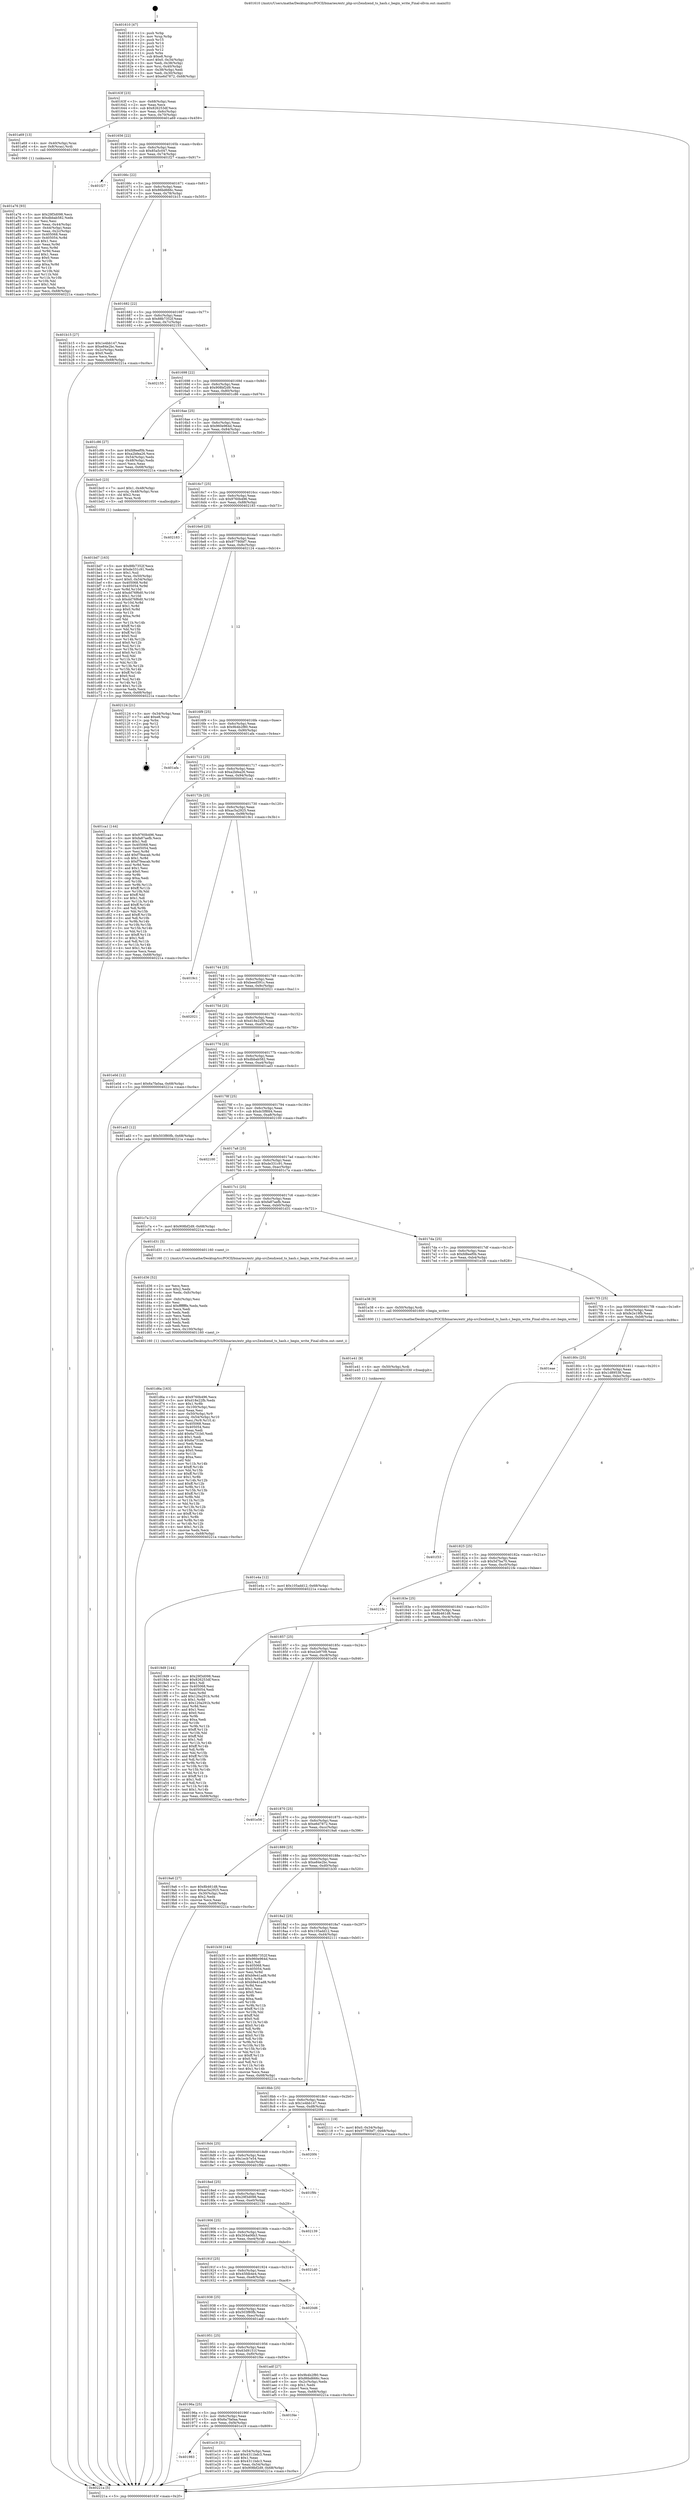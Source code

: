 digraph "0x401610" {
  label = "0x401610 (/mnt/c/Users/mathe/Desktop/tcc/POCII/binaries/extr_php-srcZendzend_ts_hash.c_begin_write_Final-ollvm.out::main(0))"
  labelloc = "t"
  node[shape=record]

  Entry [label="",width=0.3,height=0.3,shape=circle,fillcolor=black,style=filled]
  "0x40163f" [label="{
     0x40163f [23]\l
     | [instrs]\l
     &nbsp;&nbsp;0x40163f \<+3\>: mov -0x68(%rbp),%eax\l
     &nbsp;&nbsp;0x401642 \<+2\>: mov %eax,%ecx\l
     &nbsp;&nbsp;0x401644 \<+6\>: sub $0x826253df,%ecx\l
     &nbsp;&nbsp;0x40164a \<+3\>: mov %eax,-0x6c(%rbp)\l
     &nbsp;&nbsp;0x40164d \<+3\>: mov %ecx,-0x70(%rbp)\l
     &nbsp;&nbsp;0x401650 \<+6\>: je 0000000000401a69 \<main+0x459\>\l
  }"]
  "0x401a69" [label="{
     0x401a69 [13]\l
     | [instrs]\l
     &nbsp;&nbsp;0x401a69 \<+4\>: mov -0x40(%rbp),%rax\l
     &nbsp;&nbsp;0x401a6d \<+4\>: mov 0x8(%rax),%rdi\l
     &nbsp;&nbsp;0x401a71 \<+5\>: call 0000000000401060 \<atoi@plt\>\l
     | [calls]\l
     &nbsp;&nbsp;0x401060 \{1\} (unknown)\l
  }"]
  "0x401656" [label="{
     0x401656 [22]\l
     | [instrs]\l
     &nbsp;&nbsp;0x401656 \<+5\>: jmp 000000000040165b \<main+0x4b\>\l
     &nbsp;&nbsp;0x40165b \<+3\>: mov -0x6c(%rbp),%eax\l
     &nbsp;&nbsp;0x40165e \<+5\>: sub $0x85a5c047,%eax\l
     &nbsp;&nbsp;0x401663 \<+3\>: mov %eax,-0x74(%rbp)\l
     &nbsp;&nbsp;0x401666 \<+6\>: je 0000000000401f27 \<main+0x917\>\l
  }"]
  Exit [label="",width=0.3,height=0.3,shape=circle,fillcolor=black,style=filled,peripheries=2]
  "0x401f27" [label="{
     0x401f27\l
  }", style=dashed]
  "0x40166c" [label="{
     0x40166c [22]\l
     | [instrs]\l
     &nbsp;&nbsp;0x40166c \<+5\>: jmp 0000000000401671 \<main+0x61\>\l
     &nbsp;&nbsp;0x401671 \<+3\>: mov -0x6c(%rbp),%eax\l
     &nbsp;&nbsp;0x401674 \<+5\>: sub $0x86bd666c,%eax\l
     &nbsp;&nbsp;0x401679 \<+3\>: mov %eax,-0x78(%rbp)\l
     &nbsp;&nbsp;0x40167c \<+6\>: je 0000000000401b15 \<main+0x505\>\l
  }"]
  "0x401e4a" [label="{
     0x401e4a [12]\l
     | [instrs]\l
     &nbsp;&nbsp;0x401e4a \<+7\>: movl $0x105add12,-0x68(%rbp)\l
     &nbsp;&nbsp;0x401e51 \<+5\>: jmp 000000000040221a \<main+0xc0a\>\l
  }"]
  "0x401b15" [label="{
     0x401b15 [27]\l
     | [instrs]\l
     &nbsp;&nbsp;0x401b15 \<+5\>: mov $0x1e4bb147,%eax\l
     &nbsp;&nbsp;0x401b1a \<+5\>: mov $0xe84e2bc,%ecx\l
     &nbsp;&nbsp;0x401b1f \<+3\>: mov -0x2c(%rbp),%edx\l
     &nbsp;&nbsp;0x401b22 \<+3\>: cmp $0x0,%edx\l
     &nbsp;&nbsp;0x401b25 \<+3\>: cmove %ecx,%eax\l
     &nbsp;&nbsp;0x401b28 \<+3\>: mov %eax,-0x68(%rbp)\l
     &nbsp;&nbsp;0x401b2b \<+5\>: jmp 000000000040221a \<main+0xc0a\>\l
  }"]
  "0x401682" [label="{
     0x401682 [22]\l
     | [instrs]\l
     &nbsp;&nbsp;0x401682 \<+5\>: jmp 0000000000401687 \<main+0x77\>\l
     &nbsp;&nbsp;0x401687 \<+3\>: mov -0x6c(%rbp),%eax\l
     &nbsp;&nbsp;0x40168a \<+5\>: sub $0x88b7352f,%eax\l
     &nbsp;&nbsp;0x40168f \<+3\>: mov %eax,-0x7c(%rbp)\l
     &nbsp;&nbsp;0x401692 \<+6\>: je 0000000000402155 \<main+0xb45\>\l
  }"]
  "0x401e41" [label="{
     0x401e41 [9]\l
     | [instrs]\l
     &nbsp;&nbsp;0x401e41 \<+4\>: mov -0x50(%rbp),%rdi\l
     &nbsp;&nbsp;0x401e45 \<+5\>: call 0000000000401030 \<free@plt\>\l
     | [calls]\l
     &nbsp;&nbsp;0x401030 \{1\} (unknown)\l
  }"]
  "0x402155" [label="{
     0x402155\l
  }", style=dashed]
  "0x401698" [label="{
     0x401698 [22]\l
     | [instrs]\l
     &nbsp;&nbsp;0x401698 \<+5\>: jmp 000000000040169d \<main+0x8d\>\l
     &nbsp;&nbsp;0x40169d \<+3\>: mov -0x6c(%rbp),%eax\l
     &nbsp;&nbsp;0x4016a0 \<+5\>: sub $0x908bf2d9,%eax\l
     &nbsp;&nbsp;0x4016a5 \<+3\>: mov %eax,-0x80(%rbp)\l
     &nbsp;&nbsp;0x4016a8 \<+6\>: je 0000000000401c86 \<main+0x676\>\l
  }"]
  "0x401983" [label="{
     0x401983\l
  }", style=dashed]
  "0x401c86" [label="{
     0x401c86 [27]\l
     | [instrs]\l
     &nbsp;&nbsp;0x401c86 \<+5\>: mov $0xfd8eef0b,%eax\l
     &nbsp;&nbsp;0x401c8b \<+5\>: mov $0xa2bfea26,%ecx\l
     &nbsp;&nbsp;0x401c90 \<+3\>: mov -0x54(%rbp),%edx\l
     &nbsp;&nbsp;0x401c93 \<+3\>: cmp -0x48(%rbp),%edx\l
     &nbsp;&nbsp;0x401c96 \<+3\>: cmovl %ecx,%eax\l
     &nbsp;&nbsp;0x401c99 \<+3\>: mov %eax,-0x68(%rbp)\l
     &nbsp;&nbsp;0x401c9c \<+5\>: jmp 000000000040221a \<main+0xc0a\>\l
  }"]
  "0x4016ae" [label="{
     0x4016ae [25]\l
     | [instrs]\l
     &nbsp;&nbsp;0x4016ae \<+5\>: jmp 00000000004016b3 \<main+0xa3\>\l
     &nbsp;&nbsp;0x4016b3 \<+3\>: mov -0x6c(%rbp),%eax\l
     &nbsp;&nbsp;0x4016b6 \<+5\>: sub $0x960e964d,%eax\l
     &nbsp;&nbsp;0x4016bb \<+6\>: mov %eax,-0x84(%rbp)\l
     &nbsp;&nbsp;0x4016c1 \<+6\>: je 0000000000401bc0 \<main+0x5b0\>\l
  }"]
  "0x401e19" [label="{
     0x401e19 [31]\l
     | [instrs]\l
     &nbsp;&nbsp;0x401e19 \<+3\>: mov -0x54(%rbp),%eax\l
     &nbsp;&nbsp;0x401e1c \<+5\>: add $0x4311bdc3,%eax\l
     &nbsp;&nbsp;0x401e21 \<+3\>: add $0x1,%eax\l
     &nbsp;&nbsp;0x401e24 \<+5\>: sub $0x4311bdc3,%eax\l
     &nbsp;&nbsp;0x401e29 \<+3\>: mov %eax,-0x54(%rbp)\l
     &nbsp;&nbsp;0x401e2c \<+7\>: movl $0x908bf2d9,-0x68(%rbp)\l
     &nbsp;&nbsp;0x401e33 \<+5\>: jmp 000000000040221a \<main+0xc0a\>\l
  }"]
  "0x401bc0" [label="{
     0x401bc0 [23]\l
     | [instrs]\l
     &nbsp;&nbsp;0x401bc0 \<+7\>: movl $0x1,-0x48(%rbp)\l
     &nbsp;&nbsp;0x401bc7 \<+4\>: movslq -0x48(%rbp),%rax\l
     &nbsp;&nbsp;0x401bcb \<+4\>: shl $0x2,%rax\l
     &nbsp;&nbsp;0x401bcf \<+3\>: mov %rax,%rdi\l
     &nbsp;&nbsp;0x401bd2 \<+5\>: call 0000000000401050 \<malloc@plt\>\l
     | [calls]\l
     &nbsp;&nbsp;0x401050 \{1\} (unknown)\l
  }"]
  "0x4016c7" [label="{
     0x4016c7 [25]\l
     | [instrs]\l
     &nbsp;&nbsp;0x4016c7 \<+5\>: jmp 00000000004016cc \<main+0xbc\>\l
     &nbsp;&nbsp;0x4016cc \<+3\>: mov -0x6c(%rbp),%eax\l
     &nbsp;&nbsp;0x4016cf \<+5\>: sub $0x9760b496,%eax\l
     &nbsp;&nbsp;0x4016d4 \<+6\>: mov %eax,-0x88(%rbp)\l
     &nbsp;&nbsp;0x4016da \<+6\>: je 0000000000402183 \<main+0xb73\>\l
  }"]
  "0x40196a" [label="{
     0x40196a [25]\l
     | [instrs]\l
     &nbsp;&nbsp;0x40196a \<+5\>: jmp 000000000040196f \<main+0x35f\>\l
     &nbsp;&nbsp;0x40196f \<+3\>: mov -0x6c(%rbp),%eax\l
     &nbsp;&nbsp;0x401972 \<+5\>: sub $0x6a7fa0aa,%eax\l
     &nbsp;&nbsp;0x401977 \<+6\>: mov %eax,-0xf4(%rbp)\l
     &nbsp;&nbsp;0x40197d \<+6\>: je 0000000000401e19 \<main+0x809\>\l
  }"]
  "0x402183" [label="{
     0x402183\l
  }", style=dashed]
  "0x4016e0" [label="{
     0x4016e0 [25]\l
     | [instrs]\l
     &nbsp;&nbsp;0x4016e0 \<+5\>: jmp 00000000004016e5 \<main+0xd5\>\l
     &nbsp;&nbsp;0x4016e5 \<+3\>: mov -0x6c(%rbp),%eax\l
     &nbsp;&nbsp;0x4016e8 \<+5\>: sub $0x97780bf7,%eax\l
     &nbsp;&nbsp;0x4016ed \<+6\>: mov %eax,-0x8c(%rbp)\l
     &nbsp;&nbsp;0x4016f3 \<+6\>: je 0000000000402124 \<main+0xb14\>\l
  }"]
  "0x401f4e" [label="{
     0x401f4e\l
  }", style=dashed]
  "0x402124" [label="{
     0x402124 [21]\l
     | [instrs]\l
     &nbsp;&nbsp;0x402124 \<+3\>: mov -0x34(%rbp),%eax\l
     &nbsp;&nbsp;0x402127 \<+7\>: add $0xe8,%rsp\l
     &nbsp;&nbsp;0x40212e \<+1\>: pop %rbx\l
     &nbsp;&nbsp;0x40212f \<+2\>: pop %r12\l
     &nbsp;&nbsp;0x402131 \<+2\>: pop %r13\l
     &nbsp;&nbsp;0x402133 \<+2\>: pop %r14\l
     &nbsp;&nbsp;0x402135 \<+2\>: pop %r15\l
     &nbsp;&nbsp;0x402137 \<+1\>: pop %rbp\l
     &nbsp;&nbsp;0x402138 \<+1\>: ret\l
  }"]
  "0x4016f9" [label="{
     0x4016f9 [25]\l
     | [instrs]\l
     &nbsp;&nbsp;0x4016f9 \<+5\>: jmp 00000000004016fe \<main+0xee\>\l
     &nbsp;&nbsp;0x4016fe \<+3\>: mov -0x6c(%rbp),%eax\l
     &nbsp;&nbsp;0x401701 \<+5\>: sub $0x9b4b2f80,%eax\l
     &nbsp;&nbsp;0x401706 \<+6\>: mov %eax,-0x90(%rbp)\l
     &nbsp;&nbsp;0x40170c \<+6\>: je 0000000000401afa \<main+0x4ea\>\l
  }"]
  "0x401d6a" [label="{
     0x401d6a [163]\l
     | [instrs]\l
     &nbsp;&nbsp;0x401d6a \<+5\>: mov $0x9760b496,%ecx\l
     &nbsp;&nbsp;0x401d6f \<+5\>: mov $0xd18e22fb,%edx\l
     &nbsp;&nbsp;0x401d74 \<+3\>: mov $0x1,%r8b\l
     &nbsp;&nbsp;0x401d77 \<+6\>: mov -0x100(%rbp),%esi\l
     &nbsp;&nbsp;0x401d7d \<+3\>: imul %eax,%esi\l
     &nbsp;&nbsp;0x401d80 \<+4\>: mov -0x50(%rbp),%r9\l
     &nbsp;&nbsp;0x401d84 \<+4\>: movslq -0x54(%rbp),%r10\l
     &nbsp;&nbsp;0x401d88 \<+4\>: mov %esi,(%r9,%r10,4)\l
     &nbsp;&nbsp;0x401d8c \<+7\>: mov 0x405068,%eax\l
     &nbsp;&nbsp;0x401d93 \<+7\>: mov 0x405054,%esi\l
     &nbsp;&nbsp;0x401d9a \<+2\>: mov %eax,%edi\l
     &nbsp;&nbsp;0x401d9c \<+6\>: add $0x6a731b0,%edi\l
     &nbsp;&nbsp;0x401da2 \<+3\>: sub $0x1,%edi\l
     &nbsp;&nbsp;0x401da5 \<+6\>: sub $0x6a731b0,%edi\l
     &nbsp;&nbsp;0x401dab \<+3\>: imul %edi,%eax\l
     &nbsp;&nbsp;0x401dae \<+3\>: and $0x1,%eax\l
     &nbsp;&nbsp;0x401db1 \<+3\>: cmp $0x0,%eax\l
     &nbsp;&nbsp;0x401db4 \<+4\>: sete %r11b\l
     &nbsp;&nbsp;0x401db8 \<+3\>: cmp $0xa,%esi\l
     &nbsp;&nbsp;0x401dbb \<+3\>: setl %bl\l
     &nbsp;&nbsp;0x401dbe \<+3\>: mov %r11b,%r14b\l
     &nbsp;&nbsp;0x401dc1 \<+4\>: xor $0xff,%r14b\l
     &nbsp;&nbsp;0x401dc5 \<+3\>: mov %bl,%r15b\l
     &nbsp;&nbsp;0x401dc8 \<+4\>: xor $0xff,%r15b\l
     &nbsp;&nbsp;0x401dcc \<+4\>: xor $0x1,%r8b\l
     &nbsp;&nbsp;0x401dd0 \<+3\>: mov %r14b,%r12b\l
     &nbsp;&nbsp;0x401dd3 \<+4\>: and $0xff,%r12b\l
     &nbsp;&nbsp;0x401dd7 \<+3\>: and %r8b,%r11b\l
     &nbsp;&nbsp;0x401dda \<+3\>: mov %r15b,%r13b\l
     &nbsp;&nbsp;0x401ddd \<+4\>: and $0xff,%r13b\l
     &nbsp;&nbsp;0x401de1 \<+3\>: and %r8b,%bl\l
     &nbsp;&nbsp;0x401de4 \<+3\>: or %r11b,%r12b\l
     &nbsp;&nbsp;0x401de7 \<+3\>: or %bl,%r13b\l
     &nbsp;&nbsp;0x401dea \<+3\>: xor %r13b,%r12b\l
     &nbsp;&nbsp;0x401ded \<+3\>: or %r15b,%r14b\l
     &nbsp;&nbsp;0x401df0 \<+4\>: xor $0xff,%r14b\l
     &nbsp;&nbsp;0x401df4 \<+4\>: or $0x1,%r8b\l
     &nbsp;&nbsp;0x401df8 \<+3\>: and %r8b,%r14b\l
     &nbsp;&nbsp;0x401dfb \<+3\>: or %r14b,%r12b\l
     &nbsp;&nbsp;0x401dfe \<+4\>: test $0x1,%r12b\l
     &nbsp;&nbsp;0x401e02 \<+3\>: cmovne %edx,%ecx\l
     &nbsp;&nbsp;0x401e05 \<+3\>: mov %ecx,-0x68(%rbp)\l
     &nbsp;&nbsp;0x401e08 \<+5\>: jmp 000000000040221a \<main+0xc0a\>\l
  }"]
  "0x401afa" [label="{
     0x401afa\l
  }", style=dashed]
  "0x401712" [label="{
     0x401712 [25]\l
     | [instrs]\l
     &nbsp;&nbsp;0x401712 \<+5\>: jmp 0000000000401717 \<main+0x107\>\l
     &nbsp;&nbsp;0x401717 \<+3\>: mov -0x6c(%rbp),%eax\l
     &nbsp;&nbsp;0x40171a \<+5\>: sub $0xa2bfea26,%eax\l
     &nbsp;&nbsp;0x40171f \<+6\>: mov %eax,-0x94(%rbp)\l
     &nbsp;&nbsp;0x401725 \<+6\>: je 0000000000401ca1 \<main+0x691\>\l
  }"]
  "0x401d36" [label="{
     0x401d36 [52]\l
     | [instrs]\l
     &nbsp;&nbsp;0x401d36 \<+2\>: xor %ecx,%ecx\l
     &nbsp;&nbsp;0x401d38 \<+5\>: mov $0x2,%edx\l
     &nbsp;&nbsp;0x401d3d \<+6\>: mov %edx,-0xfc(%rbp)\l
     &nbsp;&nbsp;0x401d43 \<+1\>: cltd\l
     &nbsp;&nbsp;0x401d44 \<+6\>: mov -0xfc(%rbp),%esi\l
     &nbsp;&nbsp;0x401d4a \<+2\>: idiv %esi\l
     &nbsp;&nbsp;0x401d4c \<+6\>: imul $0xfffffffe,%edx,%edx\l
     &nbsp;&nbsp;0x401d52 \<+2\>: mov %ecx,%edi\l
     &nbsp;&nbsp;0x401d54 \<+2\>: sub %edx,%edi\l
     &nbsp;&nbsp;0x401d56 \<+2\>: mov %ecx,%edx\l
     &nbsp;&nbsp;0x401d58 \<+3\>: sub $0x1,%edx\l
     &nbsp;&nbsp;0x401d5b \<+2\>: add %edx,%edi\l
     &nbsp;&nbsp;0x401d5d \<+2\>: sub %edi,%ecx\l
     &nbsp;&nbsp;0x401d5f \<+6\>: mov %ecx,-0x100(%rbp)\l
     &nbsp;&nbsp;0x401d65 \<+5\>: call 0000000000401160 \<next_i\>\l
     | [calls]\l
     &nbsp;&nbsp;0x401160 \{1\} (/mnt/c/Users/mathe/Desktop/tcc/POCII/binaries/extr_php-srcZendzend_ts_hash.c_begin_write_Final-ollvm.out::next_i)\l
  }"]
  "0x401ca1" [label="{
     0x401ca1 [144]\l
     | [instrs]\l
     &nbsp;&nbsp;0x401ca1 \<+5\>: mov $0x9760b496,%eax\l
     &nbsp;&nbsp;0x401ca6 \<+5\>: mov $0xfa87aefb,%ecx\l
     &nbsp;&nbsp;0x401cab \<+2\>: mov $0x1,%dl\l
     &nbsp;&nbsp;0x401cad \<+7\>: mov 0x405068,%esi\l
     &nbsp;&nbsp;0x401cb4 \<+7\>: mov 0x405054,%edi\l
     &nbsp;&nbsp;0x401cbb \<+3\>: mov %esi,%r8d\l
     &nbsp;&nbsp;0x401cbe \<+7\>: add $0xf7feacab,%r8d\l
     &nbsp;&nbsp;0x401cc5 \<+4\>: sub $0x1,%r8d\l
     &nbsp;&nbsp;0x401cc9 \<+7\>: sub $0xf7feacab,%r8d\l
     &nbsp;&nbsp;0x401cd0 \<+4\>: imul %r8d,%esi\l
     &nbsp;&nbsp;0x401cd4 \<+3\>: and $0x1,%esi\l
     &nbsp;&nbsp;0x401cd7 \<+3\>: cmp $0x0,%esi\l
     &nbsp;&nbsp;0x401cda \<+4\>: sete %r9b\l
     &nbsp;&nbsp;0x401cde \<+3\>: cmp $0xa,%edi\l
     &nbsp;&nbsp;0x401ce1 \<+4\>: setl %r10b\l
     &nbsp;&nbsp;0x401ce5 \<+3\>: mov %r9b,%r11b\l
     &nbsp;&nbsp;0x401ce8 \<+4\>: xor $0xff,%r11b\l
     &nbsp;&nbsp;0x401cec \<+3\>: mov %r10b,%bl\l
     &nbsp;&nbsp;0x401cef \<+3\>: xor $0xff,%bl\l
     &nbsp;&nbsp;0x401cf2 \<+3\>: xor $0x1,%dl\l
     &nbsp;&nbsp;0x401cf5 \<+3\>: mov %r11b,%r14b\l
     &nbsp;&nbsp;0x401cf8 \<+4\>: and $0xff,%r14b\l
     &nbsp;&nbsp;0x401cfc \<+3\>: and %dl,%r9b\l
     &nbsp;&nbsp;0x401cff \<+3\>: mov %bl,%r15b\l
     &nbsp;&nbsp;0x401d02 \<+4\>: and $0xff,%r15b\l
     &nbsp;&nbsp;0x401d06 \<+3\>: and %dl,%r10b\l
     &nbsp;&nbsp;0x401d09 \<+3\>: or %r9b,%r14b\l
     &nbsp;&nbsp;0x401d0c \<+3\>: or %r10b,%r15b\l
     &nbsp;&nbsp;0x401d0f \<+3\>: xor %r15b,%r14b\l
     &nbsp;&nbsp;0x401d12 \<+3\>: or %bl,%r11b\l
     &nbsp;&nbsp;0x401d15 \<+4\>: xor $0xff,%r11b\l
     &nbsp;&nbsp;0x401d19 \<+3\>: or $0x1,%dl\l
     &nbsp;&nbsp;0x401d1c \<+3\>: and %dl,%r11b\l
     &nbsp;&nbsp;0x401d1f \<+3\>: or %r11b,%r14b\l
     &nbsp;&nbsp;0x401d22 \<+4\>: test $0x1,%r14b\l
     &nbsp;&nbsp;0x401d26 \<+3\>: cmovne %ecx,%eax\l
     &nbsp;&nbsp;0x401d29 \<+3\>: mov %eax,-0x68(%rbp)\l
     &nbsp;&nbsp;0x401d2c \<+5\>: jmp 000000000040221a \<main+0xc0a\>\l
  }"]
  "0x40172b" [label="{
     0x40172b [25]\l
     | [instrs]\l
     &nbsp;&nbsp;0x40172b \<+5\>: jmp 0000000000401730 \<main+0x120\>\l
     &nbsp;&nbsp;0x401730 \<+3\>: mov -0x6c(%rbp),%eax\l
     &nbsp;&nbsp;0x401733 \<+5\>: sub $0xac5a2925,%eax\l
     &nbsp;&nbsp;0x401738 \<+6\>: mov %eax,-0x98(%rbp)\l
     &nbsp;&nbsp;0x40173e \<+6\>: je 00000000004019c1 \<main+0x3b1\>\l
  }"]
  "0x401bd7" [label="{
     0x401bd7 [163]\l
     | [instrs]\l
     &nbsp;&nbsp;0x401bd7 \<+5\>: mov $0x88b7352f,%ecx\l
     &nbsp;&nbsp;0x401bdc \<+5\>: mov $0xde331c91,%edx\l
     &nbsp;&nbsp;0x401be1 \<+3\>: mov $0x1,%sil\l
     &nbsp;&nbsp;0x401be4 \<+4\>: mov %rax,-0x50(%rbp)\l
     &nbsp;&nbsp;0x401be8 \<+7\>: movl $0x0,-0x54(%rbp)\l
     &nbsp;&nbsp;0x401bef \<+8\>: mov 0x405068,%r8d\l
     &nbsp;&nbsp;0x401bf7 \<+8\>: mov 0x405054,%r9d\l
     &nbsp;&nbsp;0x401bff \<+3\>: mov %r8d,%r10d\l
     &nbsp;&nbsp;0x401c02 \<+7\>: add $0xdd76f6d0,%r10d\l
     &nbsp;&nbsp;0x401c09 \<+4\>: sub $0x1,%r10d\l
     &nbsp;&nbsp;0x401c0d \<+7\>: sub $0xdd76f6d0,%r10d\l
     &nbsp;&nbsp;0x401c14 \<+4\>: imul %r10d,%r8d\l
     &nbsp;&nbsp;0x401c18 \<+4\>: and $0x1,%r8d\l
     &nbsp;&nbsp;0x401c1c \<+4\>: cmp $0x0,%r8d\l
     &nbsp;&nbsp;0x401c20 \<+4\>: sete %r11b\l
     &nbsp;&nbsp;0x401c24 \<+4\>: cmp $0xa,%r9d\l
     &nbsp;&nbsp;0x401c28 \<+3\>: setl %bl\l
     &nbsp;&nbsp;0x401c2b \<+3\>: mov %r11b,%r14b\l
     &nbsp;&nbsp;0x401c2e \<+4\>: xor $0xff,%r14b\l
     &nbsp;&nbsp;0x401c32 \<+3\>: mov %bl,%r15b\l
     &nbsp;&nbsp;0x401c35 \<+4\>: xor $0xff,%r15b\l
     &nbsp;&nbsp;0x401c39 \<+4\>: xor $0x0,%sil\l
     &nbsp;&nbsp;0x401c3d \<+3\>: mov %r14b,%r12b\l
     &nbsp;&nbsp;0x401c40 \<+4\>: and $0x0,%r12b\l
     &nbsp;&nbsp;0x401c44 \<+3\>: and %sil,%r11b\l
     &nbsp;&nbsp;0x401c47 \<+3\>: mov %r15b,%r13b\l
     &nbsp;&nbsp;0x401c4a \<+4\>: and $0x0,%r13b\l
     &nbsp;&nbsp;0x401c4e \<+3\>: and %sil,%bl\l
     &nbsp;&nbsp;0x401c51 \<+3\>: or %r11b,%r12b\l
     &nbsp;&nbsp;0x401c54 \<+3\>: or %bl,%r13b\l
     &nbsp;&nbsp;0x401c57 \<+3\>: xor %r13b,%r12b\l
     &nbsp;&nbsp;0x401c5a \<+3\>: or %r15b,%r14b\l
     &nbsp;&nbsp;0x401c5d \<+4\>: xor $0xff,%r14b\l
     &nbsp;&nbsp;0x401c61 \<+4\>: or $0x0,%sil\l
     &nbsp;&nbsp;0x401c65 \<+3\>: and %sil,%r14b\l
     &nbsp;&nbsp;0x401c68 \<+3\>: or %r14b,%r12b\l
     &nbsp;&nbsp;0x401c6b \<+4\>: test $0x1,%r12b\l
     &nbsp;&nbsp;0x401c6f \<+3\>: cmovne %edx,%ecx\l
     &nbsp;&nbsp;0x401c72 \<+3\>: mov %ecx,-0x68(%rbp)\l
     &nbsp;&nbsp;0x401c75 \<+5\>: jmp 000000000040221a \<main+0xc0a\>\l
  }"]
  "0x4019c1" [label="{
     0x4019c1\l
  }", style=dashed]
  "0x401744" [label="{
     0x401744 [25]\l
     | [instrs]\l
     &nbsp;&nbsp;0x401744 \<+5\>: jmp 0000000000401749 \<main+0x139\>\l
     &nbsp;&nbsp;0x401749 \<+3\>: mov -0x6c(%rbp),%eax\l
     &nbsp;&nbsp;0x40174c \<+5\>: sub $0xbeed591c,%eax\l
     &nbsp;&nbsp;0x401751 \<+6\>: mov %eax,-0x9c(%rbp)\l
     &nbsp;&nbsp;0x401757 \<+6\>: je 0000000000402021 \<main+0xa11\>\l
  }"]
  "0x401951" [label="{
     0x401951 [25]\l
     | [instrs]\l
     &nbsp;&nbsp;0x401951 \<+5\>: jmp 0000000000401956 \<main+0x346\>\l
     &nbsp;&nbsp;0x401956 \<+3\>: mov -0x6c(%rbp),%eax\l
     &nbsp;&nbsp;0x401959 \<+5\>: sub $0x63d9151f,%eax\l
     &nbsp;&nbsp;0x40195e \<+6\>: mov %eax,-0xf0(%rbp)\l
     &nbsp;&nbsp;0x401964 \<+6\>: je 0000000000401f4e \<main+0x93e\>\l
  }"]
  "0x402021" [label="{
     0x402021\l
  }", style=dashed]
  "0x40175d" [label="{
     0x40175d [25]\l
     | [instrs]\l
     &nbsp;&nbsp;0x40175d \<+5\>: jmp 0000000000401762 \<main+0x152\>\l
     &nbsp;&nbsp;0x401762 \<+3\>: mov -0x6c(%rbp),%eax\l
     &nbsp;&nbsp;0x401765 \<+5\>: sub $0xd18e22fb,%eax\l
     &nbsp;&nbsp;0x40176a \<+6\>: mov %eax,-0xa0(%rbp)\l
     &nbsp;&nbsp;0x401770 \<+6\>: je 0000000000401e0d \<main+0x7fd\>\l
  }"]
  "0x401adf" [label="{
     0x401adf [27]\l
     | [instrs]\l
     &nbsp;&nbsp;0x401adf \<+5\>: mov $0x9b4b2f80,%eax\l
     &nbsp;&nbsp;0x401ae4 \<+5\>: mov $0x86bd666c,%ecx\l
     &nbsp;&nbsp;0x401ae9 \<+3\>: mov -0x2c(%rbp),%edx\l
     &nbsp;&nbsp;0x401aec \<+3\>: cmp $0x1,%edx\l
     &nbsp;&nbsp;0x401aef \<+3\>: cmovl %ecx,%eax\l
     &nbsp;&nbsp;0x401af2 \<+3\>: mov %eax,-0x68(%rbp)\l
     &nbsp;&nbsp;0x401af5 \<+5\>: jmp 000000000040221a \<main+0xc0a\>\l
  }"]
  "0x401e0d" [label="{
     0x401e0d [12]\l
     | [instrs]\l
     &nbsp;&nbsp;0x401e0d \<+7\>: movl $0x6a7fa0aa,-0x68(%rbp)\l
     &nbsp;&nbsp;0x401e14 \<+5\>: jmp 000000000040221a \<main+0xc0a\>\l
  }"]
  "0x401776" [label="{
     0x401776 [25]\l
     | [instrs]\l
     &nbsp;&nbsp;0x401776 \<+5\>: jmp 000000000040177b \<main+0x16b\>\l
     &nbsp;&nbsp;0x40177b \<+3\>: mov -0x6c(%rbp),%eax\l
     &nbsp;&nbsp;0x40177e \<+5\>: sub $0xdbbab582,%eax\l
     &nbsp;&nbsp;0x401783 \<+6\>: mov %eax,-0xa4(%rbp)\l
     &nbsp;&nbsp;0x401789 \<+6\>: je 0000000000401ad3 \<main+0x4c3\>\l
  }"]
  "0x401938" [label="{
     0x401938 [25]\l
     | [instrs]\l
     &nbsp;&nbsp;0x401938 \<+5\>: jmp 000000000040193d \<main+0x32d\>\l
     &nbsp;&nbsp;0x40193d \<+3\>: mov -0x6c(%rbp),%eax\l
     &nbsp;&nbsp;0x401940 \<+5\>: sub $0x503f80fb,%eax\l
     &nbsp;&nbsp;0x401945 \<+6\>: mov %eax,-0xec(%rbp)\l
     &nbsp;&nbsp;0x40194b \<+6\>: je 0000000000401adf \<main+0x4cf\>\l
  }"]
  "0x401ad3" [label="{
     0x401ad3 [12]\l
     | [instrs]\l
     &nbsp;&nbsp;0x401ad3 \<+7\>: movl $0x503f80fb,-0x68(%rbp)\l
     &nbsp;&nbsp;0x401ada \<+5\>: jmp 000000000040221a \<main+0xc0a\>\l
  }"]
  "0x40178f" [label="{
     0x40178f [25]\l
     | [instrs]\l
     &nbsp;&nbsp;0x40178f \<+5\>: jmp 0000000000401794 \<main+0x184\>\l
     &nbsp;&nbsp;0x401794 \<+3\>: mov -0x6c(%rbp),%eax\l
     &nbsp;&nbsp;0x401797 \<+5\>: sub $0xdc5f8fd4,%eax\l
     &nbsp;&nbsp;0x40179c \<+6\>: mov %eax,-0xa8(%rbp)\l
     &nbsp;&nbsp;0x4017a2 \<+6\>: je 0000000000402100 \<main+0xaf0\>\l
  }"]
  "0x4020d6" [label="{
     0x4020d6\l
  }", style=dashed]
  "0x402100" [label="{
     0x402100\l
  }", style=dashed]
  "0x4017a8" [label="{
     0x4017a8 [25]\l
     | [instrs]\l
     &nbsp;&nbsp;0x4017a8 \<+5\>: jmp 00000000004017ad \<main+0x19d\>\l
     &nbsp;&nbsp;0x4017ad \<+3\>: mov -0x6c(%rbp),%eax\l
     &nbsp;&nbsp;0x4017b0 \<+5\>: sub $0xde331c91,%eax\l
     &nbsp;&nbsp;0x4017b5 \<+6\>: mov %eax,-0xac(%rbp)\l
     &nbsp;&nbsp;0x4017bb \<+6\>: je 0000000000401c7a \<main+0x66a\>\l
  }"]
  "0x40191f" [label="{
     0x40191f [25]\l
     | [instrs]\l
     &nbsp;&nbsp;0x40191f \<+5\>: jmp 0000000000401924 \<main+0x314\>\l
     &nbsp;&nbsp;0x401924 \<+3\>: mov -0x6c(%rbp),%eax\l
     &nbsp;&nbsp;0x401927 \<+5\>: sub $0x45fdb4e4,%eax\l
     &nbsp;&nbsp;0x40192c \<+6\>: mov %eax,-0xe8(%rbp)\l
     &nbsp;&nbsp;0x401932 \<+6\>: je 00000000004020d6 \<main+0xac6\>\l
  }"]
  "0x401c7a" [label="{
     0x401c7a [12]\l
     | [instrs]\l
     &nbsp;&nbsp;0x401c7a \<+7\>: movl $0x908bf2d9,-0x68(%rbp)\l
     &nbsp;&nbsp;0x401c81 \<+5\>: jmp 000000000040221a \<main+0xc0a\>\l
  }"]
  "0x4017c1" [label="{
     0x4017c1 [25]\l
     | [instrs]\l
     &nbsp;&nbsp;0x4017c1 \<+5\>: jmp 00000000004017c6 \<main+0x1b6\>\l
     &nbsp;&nbsp;0x4017c6 \<+3\>: mov -0x6c(%rbp),%eax\l
     &nbsp;&nbsp;0x4017c9 \<+5\>: sub $0xfa87aefb,%eax\l
     &nbsp;&nbsp;0x4017ce \<+6\>: mov %eax,-0xb0(%rbp)\l
     &nbsp;&nbsp;0x4017d4 \<+6\>: je 0000000000401d31 \<main+0x721\>\l
  }"]
  "0x4021d0" [label="{
     0x4021d0\l
  }", style=dashed]
  "0x401d31" [label="{
     0x401d31 [5]\l
     | [instrs]\l
     &nbsp;&nbsp;0x401d31 \<+5\>: call 0000000000401160 \<next_i\>\l
     | [calls]\l
     &nbsp;&nbsp;0x401160 \{1\} (/mnt/c/Users/mathe/Desktop/tcc/POCII/binaries/extr_php-srcZendzend_ts_hash.c_begin_write_Final-ollvm.out::next_i)\l
  }"]
  "0x4017da" [label="{
     0x4017da [25]\l
     | [instrs]\l
     &nbsp;&nbsp;0x4017da \<+5\>: jmp 00000000004017df \<main+0x1cf\>\l
     &nbsp;&nbsp;0x4017df \<+3\>: mov -0x6c(%rbp),%eax\l
     &nbsp;&nbsp;0x4017e2 \<+5\>: sub $0xfd8eef0b,%eax\l
     &nbsp;&nbsp;0x4017e7 \<+6\>: mov %eax,-0xb4(%rbp)\l
     &nbsp;&nbsp;0x4017ed \<+6\>: je 0000000000401e38 \<main+0x828\>\l
  }"]
  "0x401906" [label="{
     0x401906 [25]\l
     | [instrs]\l
     &nbsp;&nbsp;0x401906 \<+5\>: jmp 000000000040190b \<main+0x2fb\>\l
     &nbsp;&nbsp;0x40190b \<+3\>: mov -0x6c(%rbp),%eax\l
     &nbsp;&nbsp;0x40190e \<+5\>: sub $0x304a06b3,%eax\l
     &nbsp;&nbsp;0x401913 \<+6\>: mov %eax,-0xe4(%rbp)\l
     &nbsp;&nbsp;0x401919 \<+6\>: je 00000000004021d0 \<main+0xbc0\>\l
  }"]
  "0x401e38" [label="{
     0x401e38 [9]\l
     | [instrs]\l
     &nbsp;&nbsp;0x401e38 \<+4\>: mov -0x50(%rbp),%rdi\l
     &nbsp;&nbsp;0x401e3c \<+5\>: call 0000000000401600 \<begin_write\>\l
     | [calls]\l
     &nbsp;&nbsp;0x401600 \{1\} (/mnt/c/Users/mathe/Desktop/tcc/POCII/binaries/extr_php-srcZendzend_ts_hash.c_begin_write_Final-ollvm.out::begin_write)\l
  }"]
  "0x4017f3" [label="{
     0x4017f3 [25]\l
     | [instrs]\l
     &nbsp;&nbsp;0x4017f3 \<+5\>: jmp 00000000004017f8 \<main+0x1e8\>\l
     &nbsp;&nbsp;0x4017f8 \<+3\>: mov -0x6c(%rbp),%eax\l
     &nbsp;&nbsp;0x4017fb \<+5\>: sub $0xfe2e19fb,%eax\l
     &nbsp;&nbsp;0x401800 \<+6\>: mov %eax,-0xb8(%rbp)\l
     &nbsp;&nbsp;0x401806 \<+6\>: je 0000000000401eae \<main+0x89e\>\l
  }"]
  "0x402139" [label="{
     0x402139\l
  }", style=dashed]
  "0x401eae" [label="{
     0x401eae\l
  }", style=dashed]
  "0x40180c" [label="{
     0x40180c [25]\l
     | [instrs]\l
     &nbsp;&nbsp;0x40180c \<+5\>: jmp 0000000000401811 \<main+0x201\>\l
     &nbsp;&nbsp;0x401811 \<+3\>: mov -0x6c(%rbp),%eax\l
     &nbsp;&nbsp;0x401814 \<+5\>: sub $0x1d89538,%eax\l
     &nbsp;&nbsp;0x401819 \<+6\>: mov %eax,-0xbc(%rbp)\l
     &nbsp;&nbsp;0x40181f \<+6\>: je 0000000000401f33 \<main+0x923\>\l
  }"]
  "0x4018ed" [label="{
     0x4018ed [25]\l
     | [instrs]\l
     &nbsp;&nbsp;0x4018ed \<+5\>: jmp 00000000004018f2 \<main+0x2e2\>\l
     &nbsp;&nbsp;0x4018f2 \<+3\>: mov -0x6c(%rbp),%eax\l
     &nbsp;&nbsp;0x4018f5 \<+5\>: sub $0x29f3d098,%eax\l
     &nbsp;&nbsp;0x4018fa \<+6\>: mov %eax,-0xe0(%rbp)\l
     &nbsp;&nbsp;0x401900 \<+6\>: je 0000000000402139 \<main+0xb29\>\l
  }"]
  "0x401f33" [label="{
     0x401f33\l
  }", style=dashed]
  "0x401825" [label="{
     0x401825 [25]\l
     | [instrs]\l
     &nbsp;&nbsp;0x401825 \<+5\>: jmp 000000000040182a \<main+0x21a\>\l
     &nbsp;&nbsp;0x40182a \<+3\>: mov -0x6c(%rbp),%eax\l
     &nbsp;&nbsp;0x40182d \<+5\>: sub $0x5d7ba70,%eax\l
     &nbsp;&nbsp;0x401832 \<+6\>: mov %eax,-0xc0(%rbp)\l
     &nbsp;&nbsp;0x401838 \<+6\>: je 00000000004021fe \<main+0xbee\>\l
  }"]
  "0x401f9b" [label="{
     0x401f9b\l
  }", style=dashed]
  "0x4021fe" [label="{
     0x4021fe\l
  }", style=dashed]
  "0x40183e" [label="{
     0x40183e [25]\l
     | [instrs]\l
     &nbsp;&nbsp;0x40183e \<+5\>: jmp 0000000000401843 \<main+0x233\>\l
     &nbsp;&nbsp;0x401843 \<+3\>: mov -0x6c(%rbp),%eax\l
     &nbsp;&nbsp;0x401846 \<+5\>: sub $0x8b461d8,%eax\l
     &nbsp;&nbsp;0x40184b \<+6\>: mov %eax,-0xc4(%rbp)\l
     &nbsp;&nbsp;0x401851 \<+6\>: je 00000000004019d9 \<main+0x3c9\>\l
  }"]
  "0x4018d4" [label="{
     0x4018d4 [25]\l
     | [instrs]\l
     &nbsp;&nbsp;0x4018d4 \<+5\>: jmp 00000000004018d9 \<main+0x2c9\>\l
     &nbsp;&nbsp;0x4018d9 \<+3\>: mov -0x6c(%rbp),%eax\l
     &nbsp;&nbsp;0x4018dc \<+5\>: sub $0x1ecb7e54,%eax\l
     &nbsp;&nbsp;0x4018e1 \<+6\>: mov %eax,-0xdc(%rbp)\l
     &nbsp;&nbsp;0x4018e7 \<+6\>: je 0000000000401f9b \<main+0x98b\>\l
  }"]
  "0x4019d9" [label="{
     0x4019d9 [144]\l
     | [instrs]\l
     &nbsp;&nbsp;0x4019d9 \<+5\>: mov $0x29f3d098,%eax\l
     &nbsp;&nbsp;0x4019de \<+5\>: mov $0x826253df,%ecx\l
     &nbsp;&nbsp;0x4019e3 \<+2\>: mov $0x1,%dl\l
     &nbsp;&nbsp;0x4019e5 \<+7\>: mov 0x405068,%esi\l
     &nbsp;&nbsp;0x4019ec \<+7\>: mov 0x405054,%edi\l
     &nbsp;&nbsp;0x4019f3 \<+3\>: mov %esi,%r8d\l
     &nbsp;&nbsp;0x4019f6 \<+7\>: add $0x120a291b,%r8d\l
     &nbsp;&nbsp;0x4019fd \<+4\>: sub $0x1,%r8d\l
     &nbsp;&nbsp;0x401a01 \<+7\>: sub $0x120a291b,%r8d\l
     &nbsp;&nbsp;0x401a08 \<+4\>: imul %r8d,%esi\l
     &nbsp;&nbsp;0x401a0c \<+3\>: and $0x1,%esi\l
     &nbsp;&nbsp;0x401a0f \<+3\>: cmp $0x0,%esi\l
     &nbsp;&nbsp;0x401a12 \<+4\>: sete %r9b\l
     &nbsp;&nbsp;0x401a16 \<+3\>: cmp $0xa,%edi\l
     &nbsp;&nbsp;0x401a19 \<+4\>: setl %r10b\l
     &nbsp;&nbsp;0x401a1d \<+3\>: mov %r9b,%r11b\l
     &nbsp;&nbsp;0x401a20 \<+4\>: xor $0xff,%r11b\l
     &nbsp;&nbsp;0x401a24 \<+3\>: mov %r10b,%bl\l
     &nbsp;&nbsp;0x401a27 \<+3\>: xor $0xff,%bl\l
     &nbsp;&nbsp;0x401a2a \<+3\>: xor $0x1,%dl\l
     &nbsp;&nbsp;0x401a2d \<+3\>: mov %r11b,%r14b\l
     &nbsp;&nbsp;0x401a30 \<+4\>: and $0xff,%r14b\l
     &nbsp;&nbsp;0x401a34 \<+3\>: and %dl,%r9b\l
     &nbsp;&nbsp;0x401a37 \<+3\>: mov %bl,%r15b\l
     &nbsp;&nbsp;0x401a3a \<+4\>: and $0xff,%r15b\l
     &nbsp;&nbsp;0x401a3e \<+3\>: and %dl,%r10b\l
     &nbsp;&nbsp;0x401a41 \<+3\>: or %r9b,%r14b\l
     &nbsp;&nbsp;0x401a44 \<+3\>: or %r10b,%r15b\l
     &nbsp;&nbsp;0x401a47 \<+3\>: xor %r15b,%r14b\l
     &nbsp;&nbsp;0x401a4a \<+3\>: or %bl,%r11b\l
     &nbsp;&nbsp;0x401a4d \<+4\>: xor $0xff,%r11b\l
     &nbsp;&nbsp;0x401a51 \<+3\>: or $0x1,%dl\l
     &nbsp;&nbsp;0x401a54 \<+3\>: and %dl,%r11b\l
     &nbsp;&nbsp;0x401a57 \<+3\>: or %r11b,%r14b\l
     &nbsp;&nbsp;0x401a5a \<+4\>: test $0x1,%r14b\l
     &nbsp;&nbsp;0x401a5e \<+3\>: cmovne %ecx,%eax\l
     &nbsp;&nbsp;0x401a61 \<+3\>: mov %eax,-0x68(%rbp)\l
     &nbsp;&nbsp;0x401a64 \<+5\>: jmp 000000000040221a \<main+0xc0a\>\l
  }"]
  "0x401857" [label="{
     0x401857 [25]\l
     | [instrs]\l
     &nbsp;&nbsp;0x401857 \<+5\>: jmp 000000000040185c \<main+0x24c\>\l
     &nbsp;&nbsp;0x40185c \<+3\>: mov -0x6c(%rbp),%eax\l
     &nbsp;&nbsp;0x40185f \<+5\>: sub $0xe2e9709,%eax\l
     &nbsp;&nbsp;0x401864 \<+6\>: mov %eax,-0xc8(%rbp)\l
     &nbsp;&nbsp;0x40186a \<+6\>: je 0000000000401e56 \<main+0x846\>\l
  }"]
  "0x4020f4" [label="{
     0x4020f4\l
  }", style=dashed]
  "0x401e56" [label="{
     0x401e56\l
  }", style=dashed]
  "0x401870" [label="{
     0x401870 [25]\l
     | [instrs]\l
     &nbsp;&nbsp;0x401870 \<+5\>: jmp 0000000000401875 \<main+0x265\>\l
     &nbsp;&nbsp;0x401875 \<+3\>: mov -0x6c(%rbp),%eax\l
     &nbsp;&nbsp;0x401878 \<+5\>: sub $0xe6d7872,%eax\l
     &nbsp;&nbsp;0x40187d \<+6\>: mov %eax,-0xcc(%rbp)\l
     &nbsp;&nbsp;0x401883 \<+6\>: je 00000000004019a6 \<main+0x396\>\l
  }"]
  "0x4018bb" [label="{
     0x4018bb [25]\l
     | [instrs]\l
     &nbsp;&nbsp;0x4018bb \<+5\>: jmp 00000000004018c0 \<main+0x2b0\>\l
     &nbsp;&nbsp;0x4018c0 \<+3\>: mov -0x6c(%rbp),%eax\l
     &nbsp;&nbsp;0x4018c3 \<+5\>: sub $0x1e4bb147,%eax\l
     &nbsp;&nbsp;0x4018c8 \<+6\>: mov %eax,-0xd8(%rbp)\l
     &nbsp;&nbsp;0x4018ce \<+6\>: je 00000000004020f4 \<main+0xae4\>\l
  }"]
  "0x4019a6" [label="{
     0x4019a6 [27]\l
     | [instrs]\l
     &nbsp;&nbsp;0x4019a6 \<+5\>: mov $0x8b461d8,%eax\l
     &nbsp;&nbsp;0x4019ab \<+5\>: mov $0xac5a2925,%ecx\l
     &nbsp;&nbsp;0x4019b0 \<+3\>: mov -0x30(%rbp),%edx\l
     &nbsp;&nbsp;0x4019b3 \<+3\>: cmp $0x2,%edx\l
     &nbsp;&nbsp;0x4019b6 \<+3\>: cmovne %ecx,%eax\l
     &nbsp;&nbsp;0x4019b9 \<+3\>: mov %eax,-0x68(%rbp)\l
     &nbsp;&nbsp;0x4019bc \<+5\>: jmp 000000000040221a \<main+0xc0a\>\l
  }"]
  "0x401889" [label="{
     0x401889 [25]\l
     | [instrs]\l
     &nbsp;&nbsp;0x401889 \<+5\>: jmp 000000000040188e \<main+0x27e\>\l
     &nbsp;&nbsp;0x40188e \<+3\>: mov -0x6c(%rbp),%eax\l
     &nbsp;&nbsp;0x401891 \<+5\>: sub $0xe84e2bc,%eax\l
     &nbsp;&nbsp;0x401896 \<+6\>: mov %eax,-0xd0(%rbp)\l
     &nbsp;&nbsp;0x40189c \<+6\>: je 0000000000401b30 \<main+0x520\>\l
  }"]
  "0x40221a" [label="{
     0x40221a [5]\l
     | [instrs]\l
     &nbsp;&nbsp;0x40221a \<+5\>: jmp 000000000040163f \<main+0x2f\>\l
  }"]
  "0x401610" [label="{
     0x401610 [47]\l
     | [instrs]\l
     &nbsp;&nbsp;0x401610 \<+1\>: push %rbp\l
     &nbsp;&nbsp;0x401611 \<+3\>: mov %rsp,%rbp\l
     &nbsp;&nbsp;0x401614 \<+2\>: push %r15\l
     &nbsp;&nbsp;0x401616 \<+2\>: push %r14\l
     &nbsp;&nbsp;0x401618 \<+2\>: push %r13\l
     &nbsp;&nbsp;0x40161a \<+2\>: push %r12\l
     &nbsp;&nbsp;0x40161c \<+1\>: push %rbx\l
     &nbsp;&nbsp;0x40161d \<+7\>: sub $0xe8,%rsp\l
     &nbsp;&nbsp;0x401624 \<+7\>: movl $0x0,-0x34(%rbp)\l
     &nbsp;&nbsp;0x40162b \<+3\>: mov %edi,-0x38(%rbp)\l
     &nbsp;&nbsp;0x40162e \<+4\>: mov %rsi,-0x40(%rbp)\l
     &nbsp;&nbsp;0x401632 \<+3\>: mov -0x38(%rbp),%edi\l
     &nbsp;&nbsp;0x401635 \<+3\>: mov %edi,-0x30(%rbp)\l
     &nbsp;&nbsp;0x401638 \<+7\>: movl $0xe6d7872,-0x68(%rbp)\l
  }"]
  "0x401a76" [label="{
     0x401a76 [93]\l
     | [instrs]\l
     &nbsp;&nbsp;0x401a76 \<+5\>: mov $0x29f3d098,%ecx\l
     &nbsp;&nbsp;0x401a7b \<+5\>: mov $0xdbbab582,%edx\l
     &nbsp;&nbsp;0x401a80 \<+2\>: xor %esi,%esi\l
     &nbsp;&nbsp;0x401a82 \<+3\>: mov %eax,-0x44(%rbp)\l
     &nbsp;&nbsp;0x401a85 \<+3\>: mov -0x44(%rbp),%eax\l
     &nbsp;&nbsp;0x401a88 \<+3\>: mov %eax,-0x2c(%rbp)\l
     &nbsp;&nbsp;0x401a8b \<+7\>: mov 0x405068,%eax\l
     &nbsp;&nbsp;0x401a92 \<+8\>: mov 0x405054,%r8d\l
     &nbsp;&nbsp;0x401a9a \<+3\>: sub $0x1,%esi\l
     &nbsp;&nbsp;0x401a9d \<+3\>: mov %eax,%r9d\l
     &nbsp;&nbsp;0x401aa0 \<+3\>: add %esi,%r9d\l
     &nbsp;&nbsp;0x401aa3 \<+4\>: imul %r9d,%eax\l
     &nbsp;&nbsp;0x401aa7 \<+3\>: and $0x1,%eax\l
     &nbsp;&nbsp;0x401aaa \<+3\>: cmp $0x0,%eax\l
     &nbsp;&nbsp;0x401aad \<+4\>: sete %r10b\l
     &nbsp;&nbsp;0x401ab1 \<+4\>: cmp $0xa,%r8d\l
     &nbsp;&nbsp;0x401ab5 \<+4\>: setl %r11b\l
     &nbsp;&nbsp;0x401ab9 \<+3\>: mov %r10b,%bl\l
     &nbsp;&nbsp;0x401abc \<+3\>: and %r11b,%bl\l
     &nbsp;&nbsp;0x401abf \<+3\>: xor %r11b,%r10b\l
     &nbsp;&nbsp;0x401ac2 \<+3\>: or %r10b,%bl\l
     &nbsp;&nbsp;0x401ac5 \<+3\>: test $0x1,%bl\l
     &nbsp;&nbsp;0x401ac8 \<+3\>: cmovne %edx,%ecx\l
     &nbsp;&nbsp;0x401acb \<+3\>: mov %ecx,-0x68(%rbp)\l
     &nbsp;&nbsp;0x401ace \<+5\>: jmp 000000000040221a \<main+0xc0a\>\l
  }"]
  "0x402111" [label="{
     0x402111 [19]\l
     | [instrs]\l
     &nbsp;&nbsp;0x402111 \<+7\>: movl $0x0,-0x34(%rbp)\l
     &nbsp;&nbsp;0x402118 \<+7\>: movl $0x97780bf7,-0x68(%rbp)\l
     &nbsp;&nbsp;0x40211f \<+5\>: jmp 000000000040221a \<main+0xc0a\>\l
  }"]
  "0x401b30" [label="{
     0x401b30 [144]\l
     | [instrs]\l
     &nbsp;&nbsp;0x401b30 \<+5\>: mov $0x88b7352f,%eax\l
     &nbsp;&nbsp;0x401b35 \<+5\>: mov $0x960e964d,%ecx\l
     &nbsp;&nbsp;0x401b3a \<+2\>: mov $0x1,%dl\l
     &nbsp;&nbsp;0x401b3c \<+7\>: mov 0x405068,%esi\l
     &nbsp;&nbsp;0x401b43 \<+7\>: mov 0x405054,%edi\l
     &nbsp;&nbsp;0x401b4a \<+3\>: mov %esi,%r8d\l
     &nbsp;&nbsp;0x401b4d \<+7\>: add $0xb9e41ad8,%r8d\l
     &nbsp;&nbsp;0x401b54 \<+4\>: sub $0x1,%r8d\l
     &nbsp;&nbsp;0x401b58 \<+7\>: sub $0xb9e41ad8,%r8d\l
     &nbsp;&nbsp;0x401b5f \<+4\>: imul %r8d,%esi\l
     &nbsp;&nbsp;0x401b63 \<+3\>: and $0x1,%esi\l
     &nbsp;&nbsp;0x401b66 \<+3\>: cmp $0x0,%esi\l
     &nbsp;&nbsp;0x401b69 \<+4\>: sete %r9b\l
     &nbsp;&nbsp;0x401b6d \<+3\>: cmp $0xa,%edi\l
     &nbsp;&nbsp;0x401b70 \<+4\>: setl %r10b\l
     &nbsp;&nbsp;0x401b74 \<+3\>: mov %r9b,%r11b\l
     &nbsp;&nbsp;0x401b77 \<+4\>: xor $0xff,%r11b\l
     &nbsp;&nbsp;0x401b7b \<+3\>: mov %r10b,%bl\l
     &nbsp;&nbsp;0x401b7e \<+3\>: xor $0xff,%bl\l
     &nbsp;&nbsp;0x401b81 \<+3\>: xor $0x0,%dl\l
     &nbsp;&nbsp;0x401b84 \<+3\>: mov %r11b,%r14b\l
     &nbsp;&nbsp;0x401b87 \<+4\>: and $0x0,%r14b\l
     &nbsp;&nbsp;0x401b8b \<+3\>: and %dl,%r9b\l
     &nbsp;&nbsp;0x401b8e \<+3\>: mov %bl,%r15b\l
     &nbsp;&nbsp;0x401b91 \<+4\>: and $0x0,%r15b\l
     &nbsp;&nbsp;0x401b95 \<+3\>: and %dl,%r10b\l
     &nbsp;&nbsp;0x401b98 \<+3\>: or %r9b,%r14b\l
     &nbsp;&nbsp;0x401b9b \<+3\>: or %r10b,%r15b\l
     &nbsp;&nbsp;0x401b9e \<+3\>: xor %r15b,%r14b\l
     &nbsp;&nbsp;0x401ba1 \<+3\>: or %bl,%r11b\l
     &nbsp;&nbsp;0x401ba4 \<+4\>: xor $0xff,%r11b\l
     &nbsp;&nbsp;0x401ba8 \<+3\>: or $0x0,%dl\l
     &nbsp;&nbsp;0x401bab \<+3\>: and %dl,%r11b\l
     &nbsp;&nbsp;0x401bae \<+3\>: or %r11b,%r14b\l
     &nbsp;&nbsp;0x401bb1 \<+4\>: test $0x1,%r14b\l
     &nbsp;&nbsp;0x401bb5 \<+3\>: cmovne %ecx,%eax\l
     &nbsp;&nbsp;0x401bb8 \<+3\>: mov %eax,-0x68(%rbp)\l
     &nbsp;&nbsp;0x401bbb \<+5\>: jmp 000000000040221a \<main+0xc0a\>\l
  }"]
  "0x4018a2" [label="{
     0x4018a2 [25]\l
     | [instrs]\l
     &nbsp;&nbsp;0x4018a2 \<+5\>: jmp 00000000004018a7 \<main+0x297\>\l
     &nbsp;&nbsp;0x4018a7 \<+3\>: mov -0x6c(%rbp),%eax\l
     &nbsp;&nbsp;0x4018aa \<+5\>: sub $0x105add12,%eax\l
     &nbsp;&nbsp;0x4018af \<+6\>: mov %eax,-0xd4(%rbp)\l
     &nbsp;&nbsp;0x4018b5 \<+6\>: je 0000000000402111 \<main+0xb01\>\l
  }"]
  Entry -> "0x401610" [label=" 1"]
  "0x40163f" -> "0x401a69" [label=" 1"]
  "0x40163f" -> "0x401656" [label=" 17"]
  "0x402124" -> Exit [label=" 1"]
  "0x401656" -> "0x401f27" [label=" 0"]
  "0x401656" -> "0x40166c" [label=" 17"]
  "0x402111" -> "0x40221a" [label=" 1"]
  "0x40166c" -> "0x401b15" [label=" 1"]
  "0x40166c" -> "0x401682" [label=" 16"]
  "0x401e4a" -> "0x40221a" [label=" 1"]
  "0x401682" -> "0x402155" [label=" 0"]
  "0x401682" -> "0x401698" [label=" 16"]
  "0x401e41" -> "0x401e4a" [label=" 1"]
  "0x401698" -> "0x401c86" [label=" 2"]
  "0x401698" -> "0x4016ae" [label=" 14"]
  "0x401e38" -> "0x401e41" [label=" 1"]
  "0x4016ae" -> "0x401bc0" [label=" 1"]
  "0x4016ae" -> "0x4016c7" [label=" 13"]
  "0x401e19" -> "0x40221a" [label=" 1"]
  "0x4016c7" -> "0x402183" [label=" 0"]
  "0x4016c7" -> "0x4016e0" [label=" 13"]
  "0x40196a" -> "0x401e19" [label=" 1"]
  "0x4016e0" -> "0x402124" [label=" 1"]
  "0x4016e0" -> "0x4016f9" [label=" 12"]
  "0x40196a" -> "0x401983" [label=" 0"]
  "0x4016f9" -> "0x401afa" [label=" 0"]
  "0x4016f9" -> "0x401712" [label=" 12"]
  "0x401951" -> "0x401f4e" [label=" 0"]
  "0x401712" -> "0x401ca1" [label=" 1"]
  "0x401712" -> "0x40172b" [label=" 11"]
  "0x401951" -> "0x40196a" [label=" 1"]
  "0x40172b" -> "0x4019c1" [label=" 0"]
  "0x40172b" -> "0x401744" [label=" 11"]
  "0x401e0d" -> "0x40221a" [label=" 1"]
  "0x401744" -> "0x402021" [label=" 0"]
  "0x401744" -> "0x40175d" [label=" 11"]
  "0x401d6a" -> "0x40221a" [label=" 1"]
  "0x40175d" -> "0x401e0d" [label=" 1"]
  "0x40175d" -> "0x401776" [label=" 10"]
  "0x401d36" -> "0x401d6a" [label=" 1"]
  "0x401776" -> "0x401ad3" [label=" 1"]
  "0x401776" -> "0x40178f" [label=" 9"]
  "0x401ca1" -> "0x40221a" [label=" 1"]
  "0x40178f" -> "0x402100" [label=" 0"]
  "0x40178f" -> "0x4017a8" [label=" 9"]
  "0x401c86" -> "0x40221a" [label=" 2"]
  "0x4017a8" -> "0x401c7a" [label=" 1"]
  "0x4017a8" -> "0x4017c1" [label=" 8"]
  "0x401bd7" -> "0x40221a" [label=" 1"]
  "0x4017c1" -> "0x401d31" [label=" 1"]
  "0x4017c1" -> "0x4017da" [label=" 7"]
  "0x401bc0" -> "0x401bd7" [label=" 1"]
  "0x4017da" -> "0x401e38" [label=" 1"]
  "0x4017da" -> "0x4017f3" [label=" 6"]
  "0x401b15" -> "0x40221a" [label=" 1"]
  "0x4017f3" -> "0x401eae" [label=" 0"]
  "0x4017f3" -> "0x40180c" [label=" 6"]
  "0x401adf" -> "0x40221a" [label=" 1"]
  "0x40180c" -> "0x401f33" [label=" 0"]
  "0x40180c" -> "0x401825" [label=" 6"]
  "0x401938" -> "0x401adf" [label=" 1"]
  "0x401825" -> "0x4021fe" [label=" 0"]
  "0x401825" -> "0x40183e" [label=" 6"]
  "0x401d31" -> "0x401d36" [label=" 1"]
  "0x40183e" -> "0x4019d9" [label=" 1"]
  "0x40183e" -> "0x401857" [label=" 5"]
  "0x40191f" -> "0x4020d6" [label=" 0"]
  "0x401857" -> "0x401e56" [label=" 0"]
  "0x401857" -> "0x401870" [label=" 5"]
  "0x401c7a" -> "0x40221a" [label=" 1"]
  "0x401870" -> "0x4019a6" [label=" 1"]
  "0x401870" -> "0x401889" [label=" 4"]
  "0x4019a6" -> "0x40221a" [label=" 1"]
  "0x401610" -> "0x40163f" [label=" 1"]
  "0x40221a" -> "0x40163f" [label=" 17"]
  "0x4019d9" -> "0x40221a" [label=" 1"]
  "0x401a69" -> "0x401a76" [label=" 1"]
  "0x401a76" -> "0x40221a" [label=" 1"]
  "0x401ad3" -> "0x40221a" [label=" 1"]
  "0x401906" -> "0x4021d0" [label=" 0"]
  "0x401889" -> "0x401b30" [label=" 1"]
  "0x401889" -> "0x4018a2" [label=" 3"]
  "0x401b30" -> "0x40221a" [label=" 1"]
  "0x4018a2" -> "0x402111" [label=" 1"]
  "0x4018a2" -> "0x4018bb" [label=" 2"]
  "0x401906" -> "0x40191f" [label=" 2"]
  "0x4018bb" -> "0x4020f4" [label=" 0"]
  "0x4018bb" -> "0x4018d4" [label=" 2"]
  "0x40191f" -> "0x401938" [label=" 2"]
  "0x4018d4" -> "0x401f9b" [label=" 0"]
  "0x4018d4" -> "0x4018ed" [label=" 2"]
  "0x401938" -> "0x401951" [label=" 1"]
  "0x4018ed" -> "0x402139" [label=" 0"]
  "0x4018ed" -> "0x401906" [label=" 2"]
}
